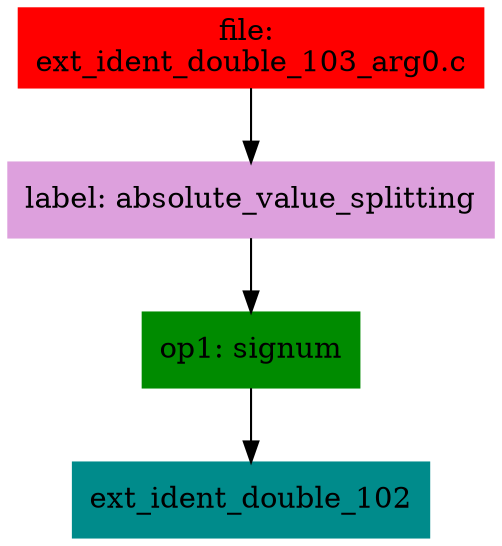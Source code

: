 digraph G {
node [shape=box]

0 [label="file: 
ext_ident_double_103_arg0.c",color=red, style=filled]
1 [label="label: absolute_value_splitting",color=plum, style=filled]
0 -> 1
2 [label="op1: signum",color=green4, style=filled]
1 -> 2
3 [label="ext_ident_double_102",color=cyan4, style=filled]
2 -> 3


}

